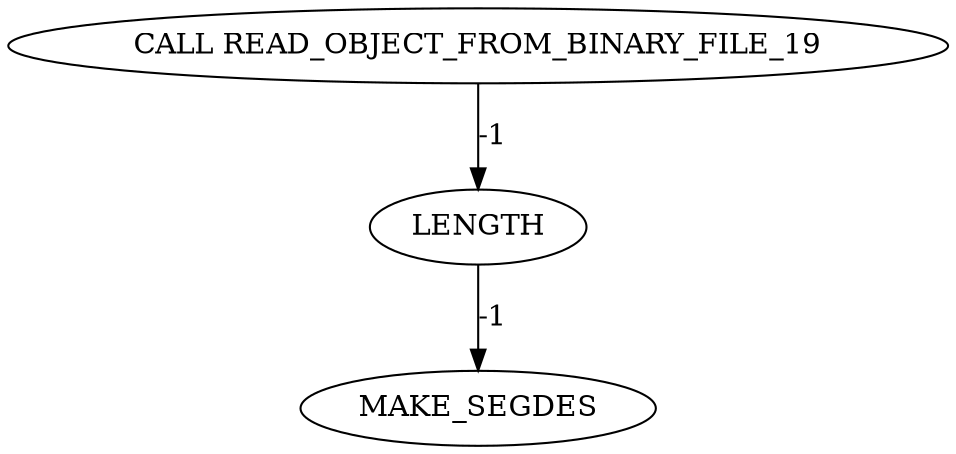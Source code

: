 digraph {
	is_A_INST_260 [label="CALL READ_OBJECT_FROM_BINARY_FILE_19" cost=0]
	is_A_INST_3844 [label=LENGTH cost=0]
	is_A_INST_3845 [label=MAKE_SEGDES cost=43]
	is_A_INST_260 -> is_A_INST_3844 [label=-1 cost=-1]
	is_A_INST_3844 -> is_A_INST_3845 [label=-1 cost=-1]
}
